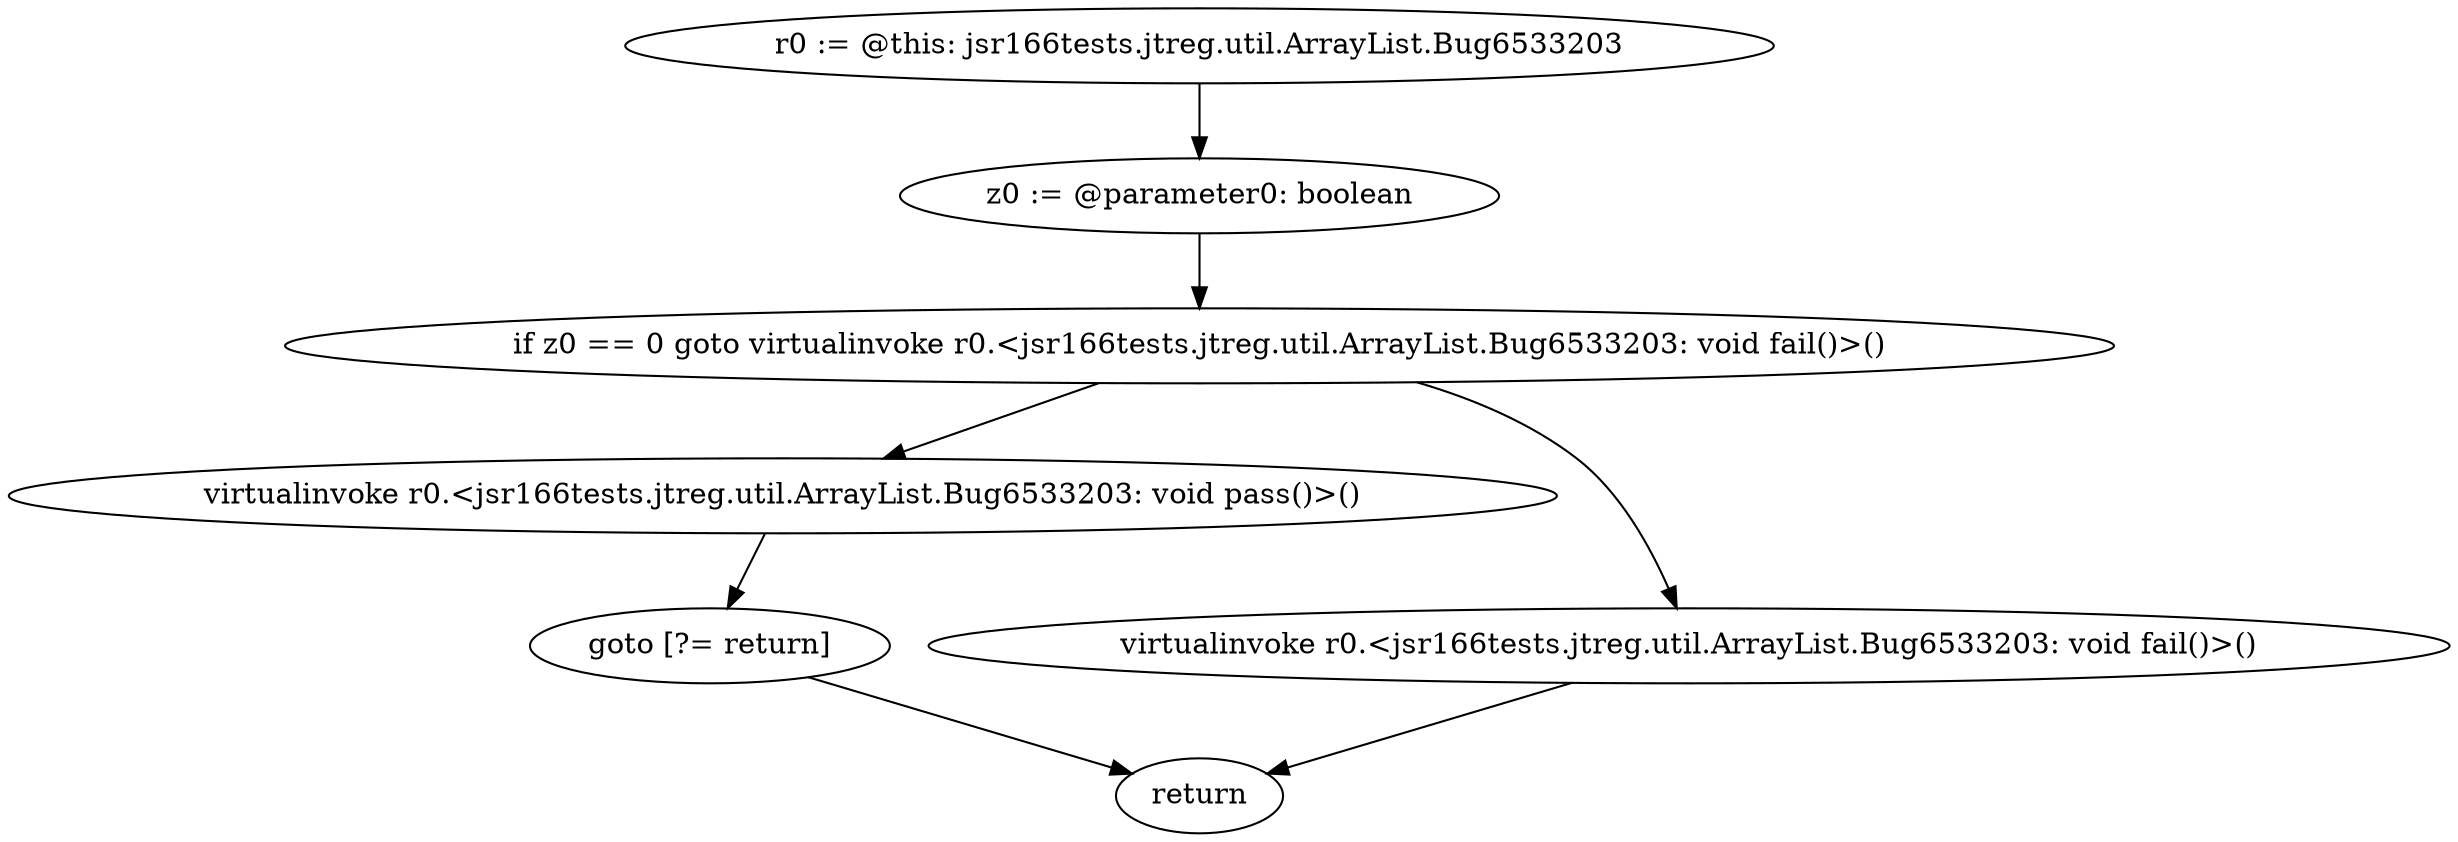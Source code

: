 digraph "unitGraph" {
    "r0 := @this: jsr166tests.jtreg.util.ArrayList.Bug6533203"
    "z0 := @parameter0: boolean"
    "if z0 == 0 goto virtualinvoke r0.<jsr166tests.jtreg.util.ArrayList.Bug6533203: void fail()>()"
    "virtualinvoke r0.<jsr166tests.jtreg.util.ArrayList.Bug6533203: void pass()>()"
    "goto [?= return]"
    "virtualinvoke r0.<jsr166tests.jtreg.util.ArrayList.Bug6533203: void fail()>()"
    "return"
    "r0 := @this: jsr166tests.jtreg.util.ArrayList.Bug6533203"->"z0 := @parameter0: boolean";
    "z0 := @parameter0: boolean"->"if z0 == 0 goto virtualinvoke r0.<jsr166tests.jtreg.util.ArrayList.Bug6533203: void fail()>()";
    "if z0 == 0 goto virtualinvoke r0.<jsr166tests.jtreg.util.ArrayList.Bug6533203: void fail()>()"->"virtualinvoke r0.<jsr166tests.jtreg.util.ArrayList.Bug6533203: void pass()>()";
    "if z0 == 0 goto virtualinvoke r0.<jsr166tests.jtreg.util.ArrayList.Bug6533203: void fail()>()"->"virtualinvoke r0.<jsr166tests.jtreg.util.ArrayList.Bug6533203: void fail()>()";
    "virtualinvoke r0.<jsr166tests.jtreg.util.ArrayList.Bug6533203: void pass()>()"->"goto [?= return]";
    "goto [?= return]"->"return";
    "virtualinvoke r0.<jsr166tests.jtreg.util.ArrayList.Bug6533203: void fail()>()"->"return";
}

